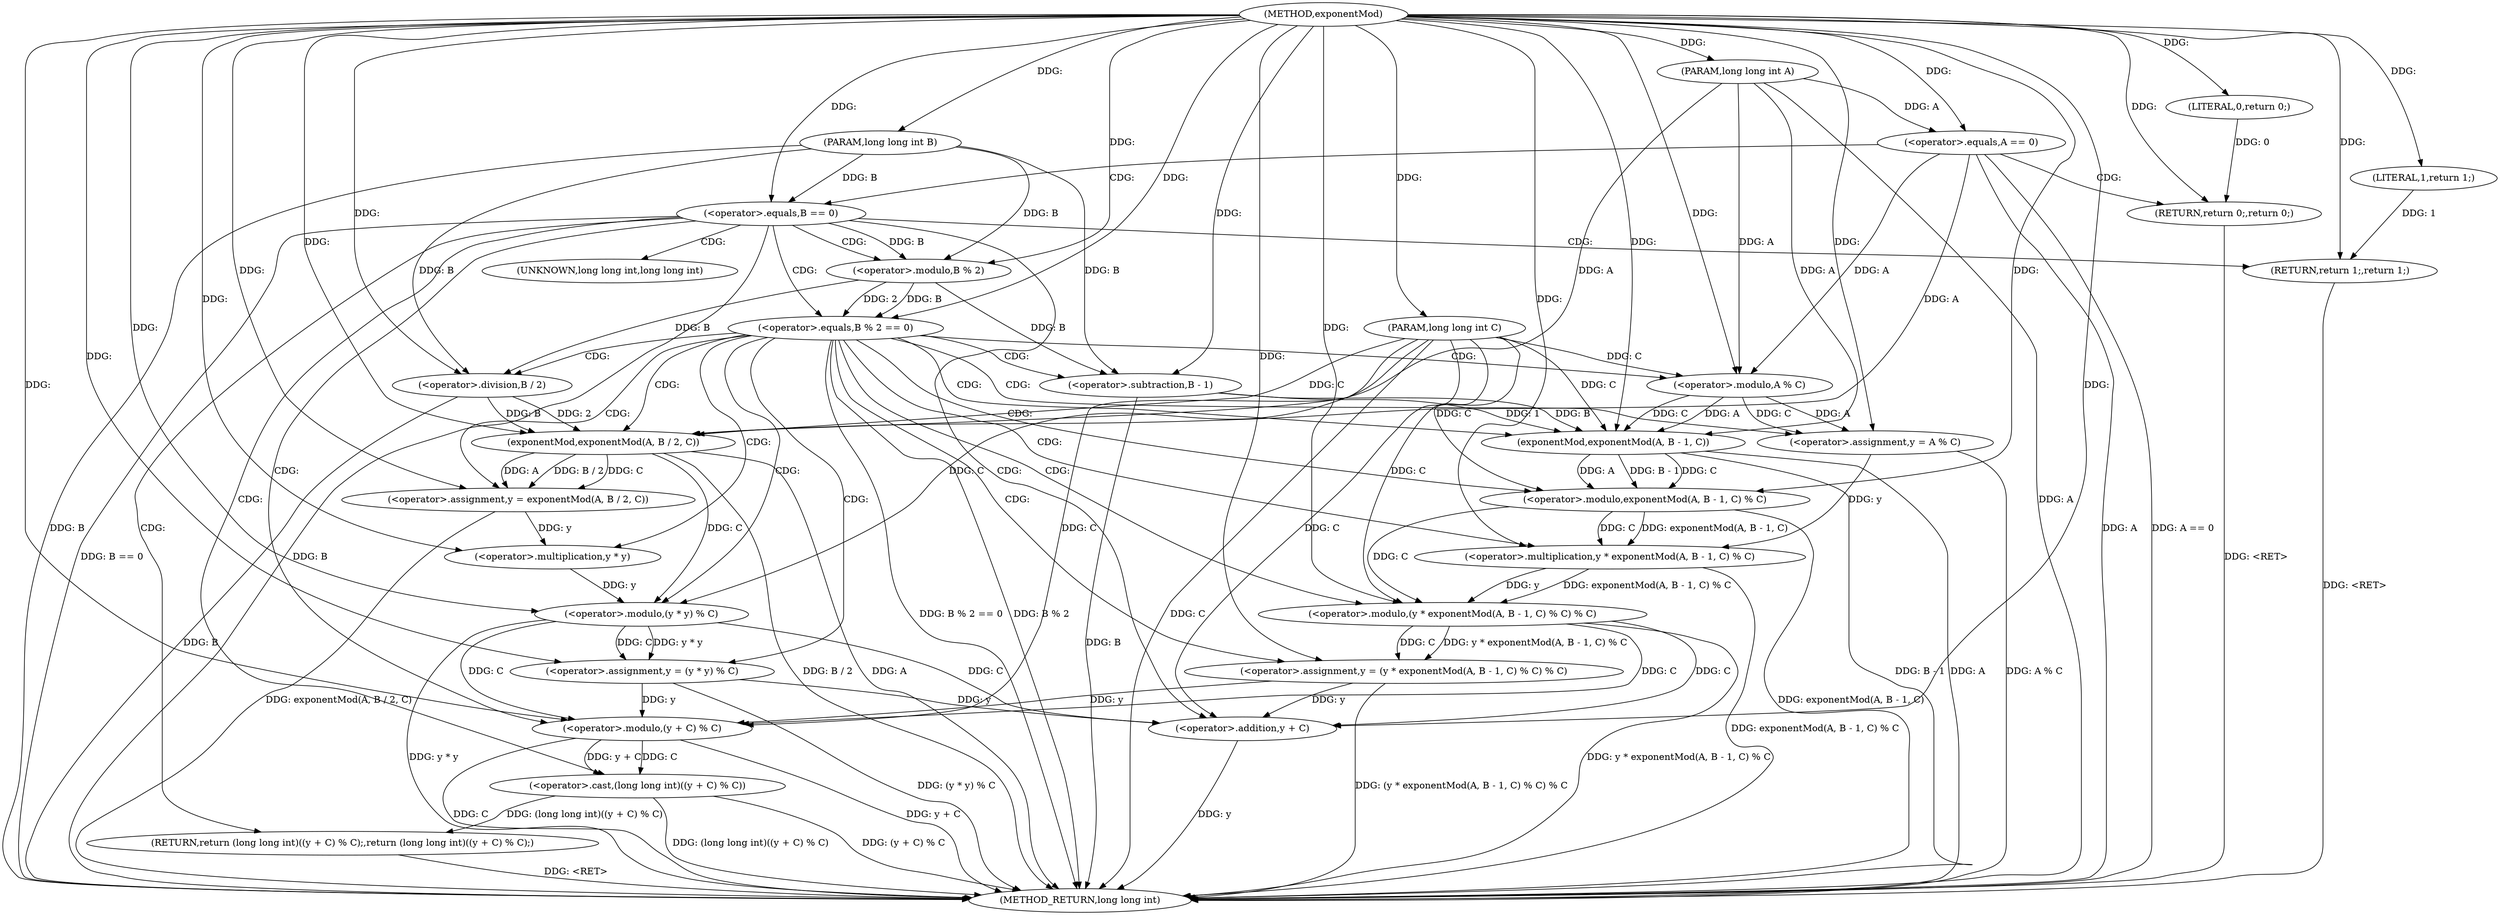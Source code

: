 digraph "exponentMod" {  
"1000353" [label = "(METHOD,exponentMod)" ]
"1000422" [label = "(METHOD_RETURN,long long int)" ]
"1000354" [label = "(PARAM,long long int A)" ]
"1000355" [label = "(PARAM,long long int B)" ]
"1000356" [label = "(PARAM,long long int C)" ]
"1000414" [label = "(RETURN,return (long long int)((y + C) % C);,return (long long int)((y + C) % C);)" ]
"1000359" [label = "(<operator>.equals,A == 0)" ]
"1000362" [label = "(RETURN,return 0;,return 0;)" ]
"1000365" [label = "(<operator>.equals,B == 0)" ]
"1000368" [label = "(RETURN,return 1;,return 1;)" ]
"1000372" [label = "(<operator>.equals,B % 2 == 0)" ]
"1000415" [label = "(<operator>.cast,(long long int)((y + C) % C))" ]
"1000363" [label = "(LITERAL,0,return 0;)" ]
"1000369" [label = "(LITERAL,1,return 1;)" ]
"1000378" [label = "(<operator>.assignment,y = exponentMod(A, B / 2, C))" ]
"1000386" [label = "(<operator>.assignment,y = (y * y) % C)" ]
"1000373" [label = "(<operator>.modulo,B % 2)" ]
"1000395" [label = "(<operator>.assignment,y = A % C)" ]
"1000400" [label = "(<operator>.assignment,y = (y * exponentMod(A, B - 1, C) % C) % C)" ]
"1000417" [label = "(<operator>.modulo,(y + C) % C)" ]
"1000380" [label = "(exponentMod,exponentMod(A, B / 2, C))" ]
"1000388" [label = "(<operator>.modulo,(y * y) % C)" ]
"1000418" [label = "(<operator>.addition,y + C)" ]
"1000382" [label = "(<operator>.division,B / 2)" ]
"1000389" [label = "(<operator>.multiplication,y * y)" ]
"1000397" [label = "(<operator>.modulo,A % C)" ]
"1000402" [label = "(<operator>.modulo,(y * exponentMod(A, B - 1, C) % C) % C)" ]
"1000403" [label = "(<operator>.multiplication,y * exponentMod(A, B - 1, C) % C)" ]
"1000405" [label = "(<operator>.modulo,exponentMod(A, B - 1, C) % C)" ]
"1000406" [label = "(exponentMod,exponentMod(A, B - 1, C))" ]
"1000408" [label = "(<operator>.subtraction,B - 1)" ]
"1000416" [label = "(UNKNOWN,long long int,long long int)" ]
  "1000354" -> "1000422"  [ label = "DDG: A"] 
  "1000355" -> "1000422"  [ label = "DDG: B"] 
  "1000356" -> "1000422"  [ label = "DDG: C"] 
  "1000359" -> "1000422"  [ label = "DDG: A"] 
  "1000359" -> "1000422"  [ label = "DDG: A == 0"] 
  "1000365" -> "1000422"  [ label = "DDG: B"] 
  "1000365" -> "1000422"  [ label = "DDG: B == 0"] 
  "1000372" -> "1000422"  [ label = "DDG: B % 2"] 
  "1000372" -> "1000422"  [ label = "DDG: B % 2 == 0"] 
  "1000395" -> "1000422"  [ label = "DDG: A % C"] 
  "1000406" -> "1000422"  [ label = "DDG: A"] 
  "1000408" -> "1000422"  [ label = "DDG: B"] 
  "1000406" -> "1000422"  [ label = "DDG: B - 1"] 
  "1000405" -> "1000422"  [ label = "DDG: exponentMod(A, B - 1, C)"] 
  "1000403" -> "1000422"  [ label = "DDG: exponentMod(A, B - 1, C) % C"] 
  "1000402" -> "1000422"  [ label = "DDG: y * exponentMod(A, B - 1, C) % C"] 
  "1000400" -> "1000422"  [ label = "DDG: (y * exponentMod(A, B - 1, C) % C) % C"] 
  "1000380" -> "1000422"  [ label = "DDG: A"] 
  "1000382" -> "1000422"  [ label = "DDG: B"] 
  "1000380" -> "1000422"  [ label = "DDG: B / 2"] 
  "1000378" -> "1000422"  [ label = "DDG: exponentMod(A, B / 2, C)"] 
  "1000388" -> "1000422"  [ label = "DDG: y * y"] 
  "1000386" -> "1000422"  [ label = "DDG: (y * y) % C"] 
  "1000418" -> "1000422"  [ label = "DDG: y"] 
  "1000417" -> "1000422"  [ label = "DDG: y + C"] 
  "1000417" -> "1000422"  [ label = "DDG: C"] 
  "1000415" -> "1000422"  [ label = "DDG: (y + C) % C"] 
  "1000415" -> "1000422"  [ label = "DDG: (long long int)((y + C) % C)"] 
  "1000414" -> "1000422"  [ label = "DDG: <RET>"] 
  "1000362" -> "1000422"  [ label = "DDG: <RET>"] 
  "1000368" -> "1000422"  [ label = "DDG: <RET>"] 
  "1000353" -> "1000354"  [ label = "DDG: "] 
  "1000353" -> "1000355"  [ label = "DDG: "] 
  "1000353" -> "1000356"  [ label = "DDG: "] 
  "1000415" -> "1000414"  [ label = "DDG: (long long int)((y + C) % C)"] 
  "1000363" -> "1000362"  [ label = "DDG: 0"] 
  "1000353" -> "1000362"  [ label = "DDG: "] 
  "1000369" -> "1000368"  [ label = "DDG: 1"] 
  "1000353" -> "1000368"  [ label = "DDG: "] 
  "1000354" -> "1000359"  [ label = "DDG: A"] 
  "1000353" -> "1000359"  [ label = "DDG: "] 
  "1000353" -> "1000363"  [ label = "DDG: "] 
  "1000355" -> "1000365"  [ label = "DDG: B"] 
  "1000353" -> "1000365"  [ label = "DDG: "] 
  "1000353" -> "1000369"  [ label = "DDG: "] 
  "1000373" -> "1000372"  [ label = "DDG: 2"] 
  "1000373" -> "1000372"  [ label = "DDG: B"] 
  "1000353" -> "1000372"  [ label = "DDG: "] 
  "1000380" -> "1000378"  [ label = "DDG: A"] 
  "1000380" -> "1000378"  [ label = "DDG: B / 2"] 
  "1000380" -> "1000378"  [ label = "DDG: C"] 
  "1000388" -> "1000386"  [ label = "DDG: C"] 
  "1000388" -> "1000386"  [ label = "DDG: y * y"] 
  "1000417" -> "1000415"  [ label = "DDG: y + C"] 
  "1000417" -> "1000415"  [ label = "DDG: C"] 
  "1000365" -> "1000373"  [ label = "DDG: B"] 
  "1000355" -> "1000373"  [ label = "DDG: B"] 
  "1000353" -> "1000373"  [ label = "DDG: "] 
  "1000353" -> "1000378"  [ label = "DDG: "] 
  "1000353" -> "1000386"  [ label = "DDG: "] 
  "1000397" -> "1000395"  [ label = "DDG: C"] 
  "1000397" -> "1000395"  [ label = "DDG: A"] 
  "1000402" -> "1000400"  [ label = "DDG: y * exponentMod(A, B - 1, C) % C"] 
  "1000402" -> "1000400"  [ label = "DDG: C"] 
  "1000402" -> "1000417"  [ label = "DDG: C"] 
  "1000388" -> "1000417"  [ label = "DDG: C"] 
  "1000356" -> "1000417"  [ label = "DDG: C"] 
  "1000353" -> "1000417"  [ label = "DDG: "] 
  "1000400" -> "1000417"  [ label = "DDG: y"] 
  "1000386" -> "1000417"  [ label = "DDG: y"] 
  "1000359" -> "1000380"  [ label = "DDG: A"] 
  "1000354" -> "1000380"  [ label = "DDG: A"] 
  "1000353" -> "1000380"  [ label = "DDG: "] 
  "1000382" -> "1000380"  [ label = "DDG: B"] 
  "1000382" -> "1000380"  [ label = "DDG: 2"] 
  "1000356" -> "1000380"  [ label = "DDG: C"] 
  "1000389" -> "1000388"  [ label = "DDG: y"] 
  "1000380" -> "1000388"  [ label = "DDG: C"] 
  "1000356" -> "1000388"  [ label = "DDG: C"] 
  "1000353" -> "1000388"  [ label = "DDG: "] 
  "1000353" -> "1000395"  [ label = "DDG: "] 
  "1000353" -> "1000400"  [ label = "DDG: "] 
  "1000400" -> "1000418"  [ label = "DDG: y"] 
  "1000386" -> "1000418"  [ label = "DDG: y"] 
  "1000353" -> "1000418"  [ label = "DDG: "] 
  "1000402" -> "1000418"  [ label = "DDG: C"] 
  "1000388" -> "1000418"  [ label = "DDG: C"] 
  "1000356" -> "1000418"  [ label = "DDG: C"] 
  "1000373" -> "1000382"  [ label = "DDG: B"] 
  "1000355" -> "1000382"  [ label = "DDG: B"] 
  "1000353" -> "1000382"  [ label = "DDG: "] 
  "1000378" -> "1000389"  [ label = "DDG: y"] 
  "1000353" -> "1000389"  [ label = "DDG: "] 
  "1000359" -> "1000397"  [ label = "DDG: A"] 
  "1000354" -> "1000397"  [ label = "DDG: A"] 
  "1000353" -> "1000397"  [ label = "DDG: "] 
  "1000356" -> "1000397"  [ label = "DDG: C"] 
  "1000403" -> "1000402"  [ label = "DDG: y"] 
  "1000403" -> "1000402"  [ label = "DDG: exponentMod(A, B - 1, C) % C"] 
  "1000405" -> "1000402"  [ label = "DDG: C"] 
  "1000356" -> "1000402"  [ label = "DDG: C"] 
  "1000353" -> "1000402"  [ label = "DDG: "] 
  "1000395" -> "1000403"  [ label = "DDG: y"] 
  "1000353" -> "1000403"  [ label = "DDG: "] 
  "1000405" -> "1000403"  [ label = "DDG: exponentMod(A, B - 1, C)"] 
  "1000405" -> "1000403"  [ label = "DDG: C"] 
  "1000406" -> "1000405"  [ label = "DDG: A"] 
  "1000406" -> "1000405"  [ label = "DDG: B - 1"] 
  "1000406" -> "1000405"  [ label = "DDG: C"] 
  "1000356" -> "1000405"  [ label = "DDG: C"] 
  "1000353" -> "1000405"  [ label = "DDG: "] 
  "1000397" -> "1000406"  [ label = "DDG: A"] 
  "1000354" -> "1000406"  [ label = "DDG: A"] 
  "1000353" -> "1000406"  [ label = "DDG: "] 
  "1000408" -> "1000406"  [ label = "DDG: 1"] 
  "1000408" -> "1000406"  [ label = "DDG: B"] 
  "1000397" -> "1000406"  [ label = "DDG: C"] 
  "1000356" -> "1000406"  [ label = "DDG: C"] 
  "1000373" -> "1000408"  [ label = "DDG: B"] 
  "1000355" -> "1000408"  [ label = "DDG: B"] 
  "1000353" -> "1000408"  [ label = "DDG: "] 
  "1000359" -> "1000362"  [ label = "CDG: "] 
  "1000359" -> "1000365"  [ label = "CDG: "] 
  "1000365" -> "1000414"  [ label = "CDG: "] 
  "1000365" -> "1000417"  [ label = "CDG: "] 
  "1000365" -> "1000415"  [ label = "CDG: "] 
  "1000365" -> "1000418"  [ label = "CDG: "] 
  "1000365" -> "1000368"  [ label = "CDG: "] 
  "1000365" -> "1000373"  [ label = "CDG: "] 
  "1000365" -> "1000372"  [ label = "CDG: "] 
  "1000365" -> "1000416"  [ label = "CDG: "] 
  "1000372" -> "1000380"  [ label = "CDG: "] 
  "1000372" -> "1000389"  [ label = "CDG: "] 
  "1000372" -> "1000397"  [ label = "CDG: "] 
  "1000372" -> "1000406"  [ label = "CDG: "] 
  "1000372" -> "1000400"  [ label = "CDG: "] 
  "1000372" -> "1000388"  [ label = "CDG: "] 
  "1000372" -> "1000403"  [ label = "CDG: "] 
  "1000372" -> "1000405"  [ label = "CDG: "] 
  "1000372" -> "1000382"  [ label = "CDG: "] 
  "1000372" -> "1000408"  [ label = "CDG: "] 
  "1000372" -> "1000402"  [ label = "CDG: "] 
  "1000372" -> "1000378"  [ label = "CDG: "] 
  "1000372" -> "1000395"  [ label = "CDG: "] 
  "1000372" -> "1000386"  [ label = "CDG: "] 
}
